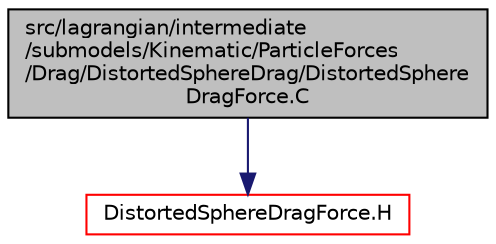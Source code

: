 digraph "src/lagrangian/intermediate/submodels/Kinematic/ParticleForces/Drag/DistortedSphereDrag/DistortedSphereDragForce.C"
{
  bgcolor="transparent";
  edge [fontname="Helvetica",fontsize="10",labelfontname="Helvetica",labelfontsize="10"];
  node [fontname="Helvetica",fontsize="10",shape=record];
  Node1 [label="src/lagrangian/intermediate\l/submodels/Kinematic/ParticleForces\l/Drag/DistortedSphereDrag/DistortedSphere\lDragForce.C",height=0.2,width=0.4,color="black", fillcolor="grey75", style="filled", fontcolor="black"];
  Node1 -> Node2 [color="midnightblue",fontsize="10",style="solid",fontname="Helvetica"];
  Node2 [label="DistortedSphereDragForce.H",height=0.2,width=0.4,color="red",URL="$a06996.html"];
}

